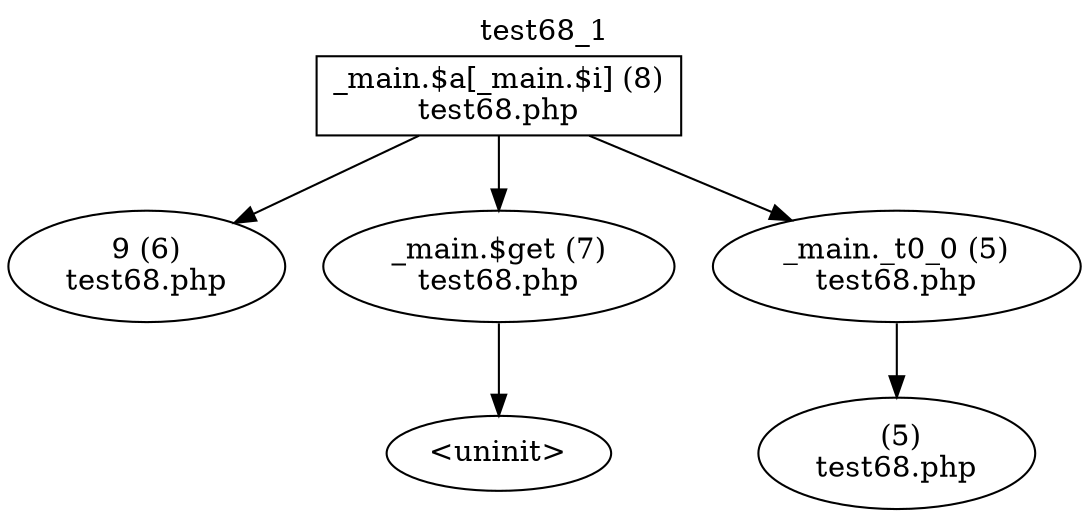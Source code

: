 digraph cfg {
  label="test68_1";
  labelloc=t;
  n1 [shape=box, label="_main.$a[_main.$i] (8)\ntest68.php"];
  n2 [shape=ellipse, label="9 (6)\ntest68.php"];
  n3 [shape=ellipse, label="_main.$get (7)\ntest68.php"];
  n4 [shape=ellipse, label="_main._t0_0 (5)\ntest68.php"];
  n5 [shape=ellipse, label="<uninit>"];
  n6 [shape=ellipse, label=" (5)\ntest68.php"];
  n1 -> n2;
  n1 -> n3;
  n1 -> n4;
  n3 -> n5;
  n4 -> n6;
}
